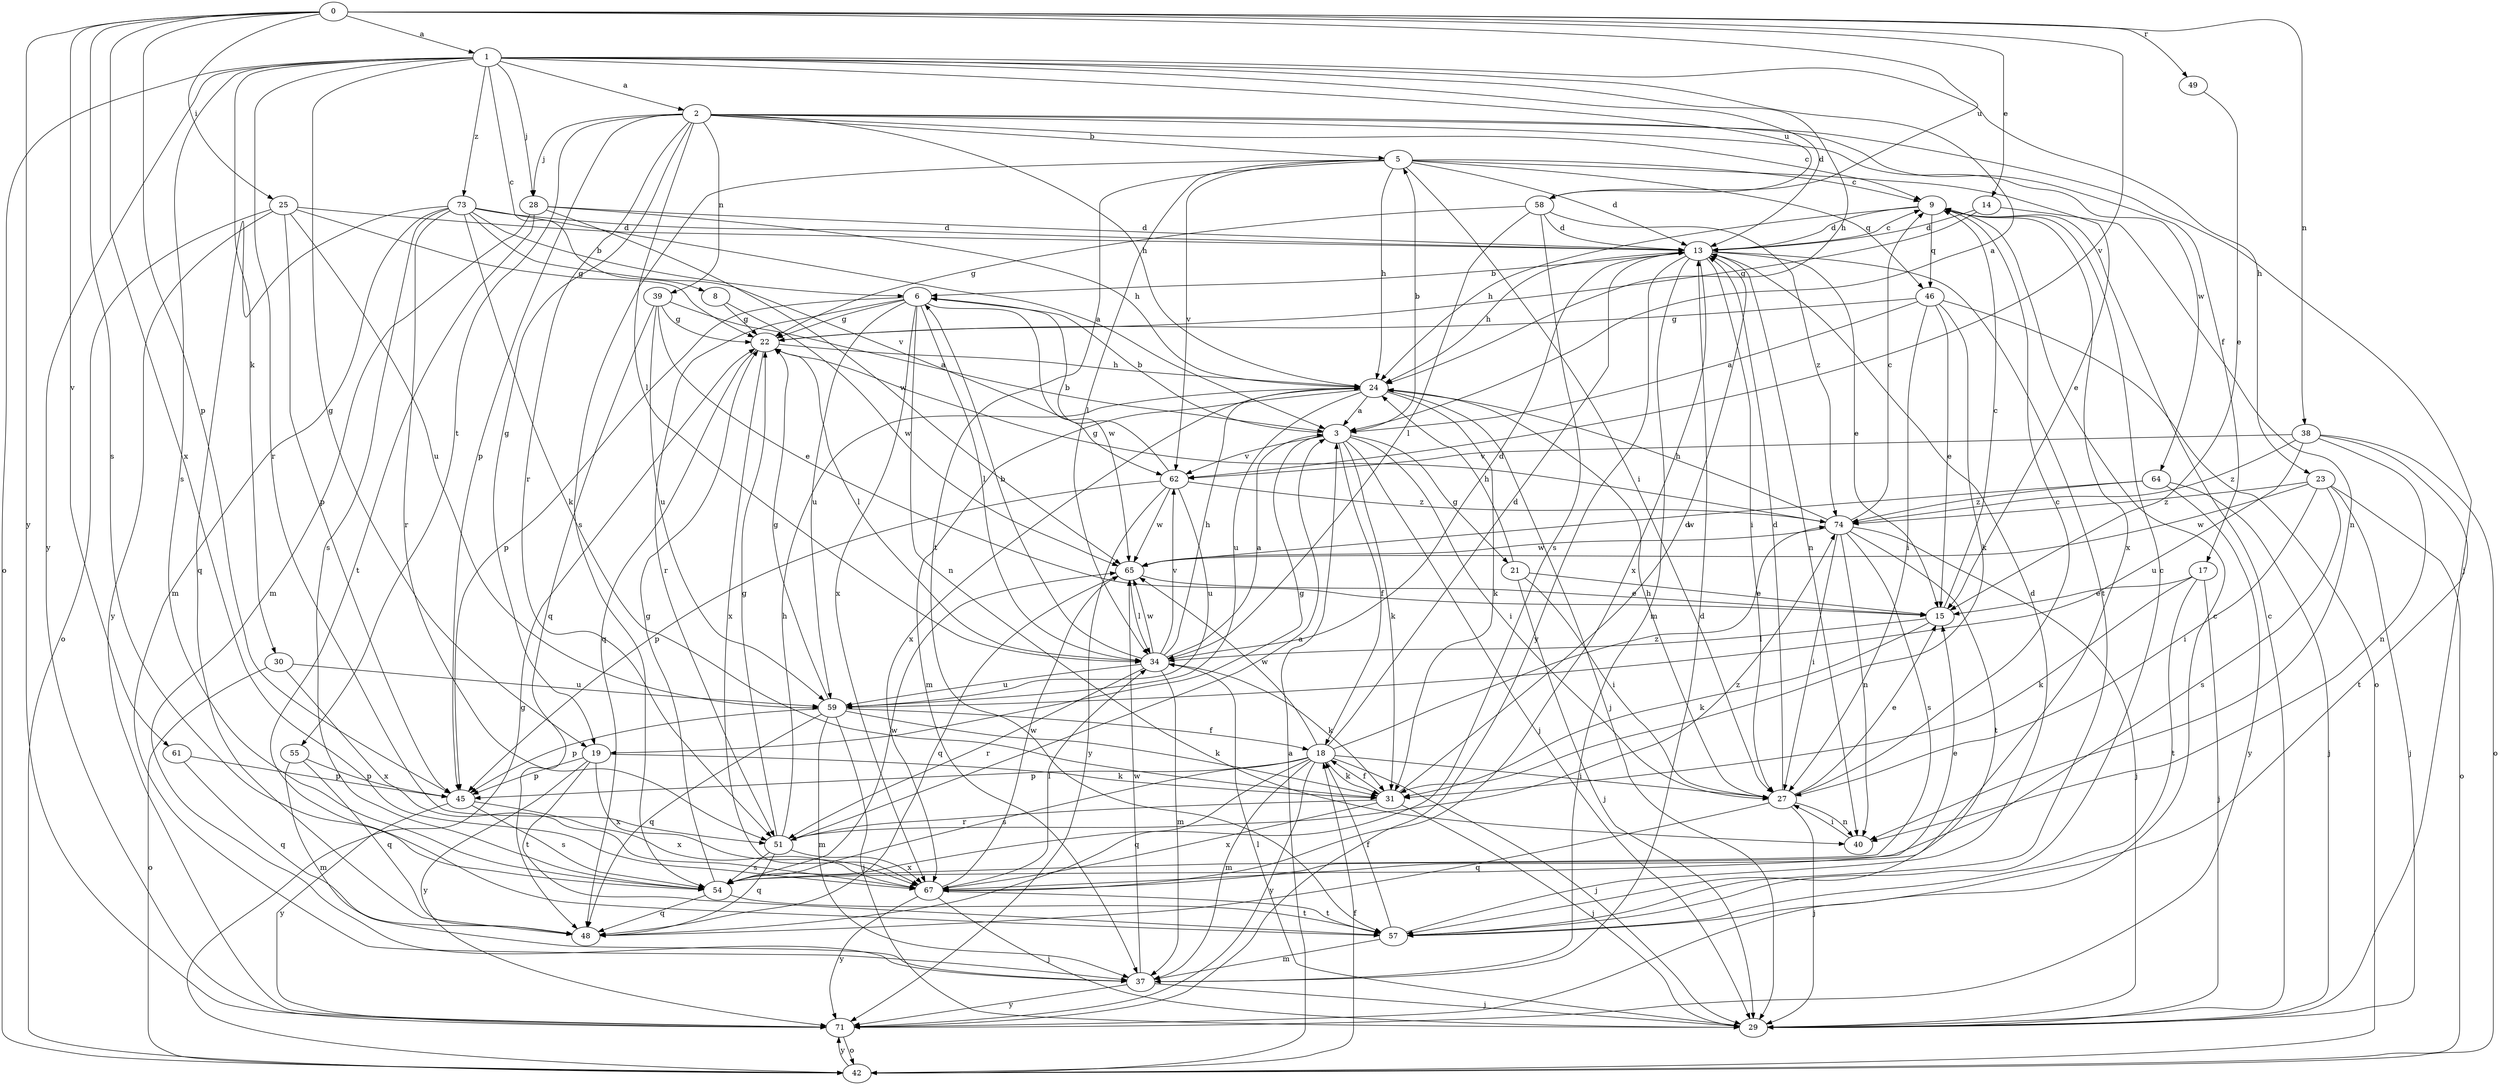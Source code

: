 strict digraph  {
0;
1;
2;
3;
5;
6;
8;
9;
13;
14;
15;
17;
18;
19;
21;
22;
23;
24;
25;
27;
28;
29;
30;
31;
34;
37;
38;
39;
40;
42;
45;
46;
48;
49;
51;
54;
55;
57;
58;
59;
61;
62;
64;
65;
67;
71;
73;
74;
0 -> 1  [label=a];
0 -> 14  [label=e];
0 -> 25  [label=i];
0 -> 38  [label=n];
0 -> 45  [label=p];
0 -> 49  [label=r];
0 -> 54  [label=s];
0 -> 58  [label=u];
0 -> 61  [label=v];
0 -> 62  [label=v];
0 -> 67  [label=x];
0 -> 71  [label=y];
1 -> 2  [label=a];
1 -> 3  [label=a];
1 -> 8  [label=c];
1 -> 13  [label=d];
1 -> 19  [label=g];
1 -> 23  [label=h];
1 -> 24  [label=h];
1 -> 28  [label=j];
1 -> 30  [label=k];
1 -> 42  [label=o];
1 -> 51  [label=r];
1 -> 54  [label=s];
1 -> 58  [label=u];
1 -> 71  [label=y];
1 -> 73  [label=z];
2 -> 5  [label=b];
2 -> 9  [label=c];
2 -> 17  [label=f];
2 -> 19  [label=g];
2 -> 24  [label=h];
2 -> 28  [label=j];
2 -> 29  [label=j];
2 -> 34  [label=l];
2 -> 39  [label=n];
2 -> 45  [label=p];
2 -> 51  [label=r];
2 -> 55  [label=t];
2 -> 64  [label=w];
3 -> 5  [label=b];
3 -> 6  [label=b];
3 -> 18  [label=f];
3 -> 19  [label=g];
3 -> 21  [label=g];
3 -> 27  [label=i];
3 -> 29  [label=j];
3 -> 31  [label=k];
3 -> 62  [label=v];
5 -> 9  [label=c];
5 -> 13  [label=d];
5 -> 15  [label=e];
5 -> 24  [label=h];
5 -> 27  [label=i];
5 -> 34  [label=l];
5 -> 46  [label=q];
5 -> 54  [label=s];
5 -> 57  [label=t];
5 -> 62  [label=v];
6 -> 22  [label=g];
6 -> 34  [label=l];
6 -> 40  [label=n];
6 -> 45  [label=p];
6 -> 51  [label=r];
6 -> 59  [label=u];
6 -> 65  [label=w];
6 -> 67  [label=x];
8 -> 22  [label=g];
8 -> 65  [label=w];
9 -> 13  [label=d];
9 -> 24  [label=h];
9 -> 46  [label=q];
9 -> 67  [label=x];
13 -> 6  [label=b];
13 -> 9  [label=c];
13 -> 15  [label=e];
13 -> 24  [label=h];
13 -> 27  [label=i];
13 -> 37  [label=m];
13 -> 40  [label=n];
13 -> 57  [label=t];
13 -> 67  [label=x];
13 -> 71  [label=y];
14 -> 13  [label=d];
14 -> 22  [label=g];
14 -> 40  [label=n];
15 -> 9  [label=c];
15 -> 31  [label=k];
15 -> 34  [label=l];
17 -> 15  [label=e];
17 -> 29  [label=j];
17 -> 31  [label=k];
17 -> 57  [label=t];
18 -> 13  [label=d];
18 -> 27  [label=i];
18 -> 29  [label=j];
18 -> 31  [label=k];
18 -> 37  [label=m];
18 -> 45  [label=p];
18 -> 48  [label=q];
18 -> 54  [label=s];
18 -> 65  [label=w];
18 -> 71  [label=y];
18 -> 74  [label=z];
19 -> 31  [label=k];
19 -> 45  [label=p];
19 -> 57  [label=t];
19 -> 67  [label=x];
19 -> 71  [label=y];
21 -> 15  [label=e];
21 -> 24  [label=h];
21 -> 27  [label=i];
21 -> 29  [label=j];
22 -> 24  [label=h];
22 -> 34  [label=l];
22 -> 48  [label=q];
22 -> 67  [label=x];
23 -> 27  [label=i];
23 -> 29  [label=j];
23 -> 42  [label=o];
23 -> 54  [label=s];
23 -> 65  [label=w];
23 -> 74  [label=z];
24 -> 3  [label=a];
24 -> 29  [label=j];
24 -> 31  [label=k];
24 -> 37  [label=m];
24 -> 59  [label=u];
24 -> 67  [label=x];
25 -> 13  [label=d];
25 -> 22  [label=g];
25 -> 42  [label=o];
25 -> 45  [label=p];
25 -> 59  [label=u];
25 -> 71  [label=y];
27 -> 9  [label=c];
27 -> 13  [label=d];
27 -> 15  [label=e];
27 -> 24  [label=h];
27 -> 29  [label=j];
27 -> 40  [label=n];
27 -> 48  [label=q];
28 -> 13  [label=d];
28 -> 24  [label=h];
28 -> 37  [label=m];
28 -> 57  [label=t];
28 -> 65  [label=w];
29 -> 9  [label=c];
29 -> 34  [label=l];
30 -> 42  [label=o];
30 -> 59  [label=u];
30 -> 67  [label=x];
31 -> 13  [label=d];
31 -> 18  [label=f];
31 -> 29  [label=j];
31 -> 51  [label=r];
31 -> 67  [label=x];
34 -> 3  [label=a];
34 -> 6  [label=b];
34 -> 13  [label=d];
34 -> 24  [label=h];
34 -> 31  [label=k];
34 -> 37  [label=m];
34 -> 51  [label=r];
34 -> 59  [label=u];
34 -> 62  [label=v];
34 -> 65  [label=w];
37 -> 13  [label=d];
37 -> 29  [label=j];
37 -> 65  [label=w];
37 -> 71  [label=y];
38 -> 40  [label=n];
38 -> 42  [label=o];
38 -> 57  [label=t];
38 -> 59  [label=u];
38 -> 62  [label=v];
38 -> 74  [label=z];
39 -> 3  [label=a];
39 -> 15  [label=e];
39 -> 22  [label=g];
39 -> 48  [label=q];
39 -> 59  [label=u];
40 -> 27  [label=i];
42 -> 3  [label=a];
42 -> 18  [label=f];
42 -> 22  [label=g];
42 -> 71  [label=y];
45 -> 54  [label=s];
45 -> 67  [label=x];
45 -> 71  [label=y];
46 -> 3  [label=a];
46 -> 15  [label=e];
46 -> 22  [label=g];
46 -> 27  [label=i];
46 -> 31  [label=k];
46 -> 42  [label=o];
49 -> 15  [label=e];
51 -> 3  [label=a];
51 -> 22  [label=g];
51 -> 24  [label=h];
51 -> 48  [label=q];
51 -> 54  [label=s];
51 -> 67  [label=x];
51 -> 74  [label=z];
54 -> 22  [label=g];
54 -> 48  [label=q];
54 -> 57  [label=t];
54 -> 65  [label=w];
55 -> 37  [label=m];
55 -> 45  [label=p];
55 -> 48  [label=q];
57 -> 9  [label=c];
57 -> 13  [label=d];
57 -> 18  [label=f];
57 -> 37  [label=m];
58 -> 13  [label=d];
58 -> 22  [label=g];
58 -> 34  [label=l];
58 -> 54  [label=s];
58 -> 74  [label=z];
59 -> 18  [label=f];
59 -> 22  [label=g];
59 -> 29  [label=j];
59 -> 31  [label=k];
59 -> 37  [label=m];
59 -> 45  [label=p];
59 -> 48  [label=q];
61 -> 45  [label=p];
61 -> 48  [label=q];
62 -> 6  [label=b];
62 -> 45  [label=p];
62 -> 59  [label=u];
62 -> 65  [label=w];
62 -> 71  [label=y];
62 -> 74  [label=z];
64 -> 29  [label=j];
64 -> 65  [label=w];
64 -> 71  [label=y];
64 -> 74  [label=z];
65 -> 15  [label=e];
65 -> 34  [label=l];
65 -> 48  [label=q];
67 -> 15  [label=e];
67 -> 29  [label=j];
67 -> 34  [label=l];
67 -> 57  [label=t];
67 -> 65  [label=w];
67 -> 71  [label=y];
71 -> 9  [label=c];
71 -> 42  [label=o];
73 -> 3  [label=a];
73 -> 6  [label=b];
73 -> 13  [label=d];
73 -> 31  [label=k];
73 -> 37  [label=m];
73 -> 48  [label=q];
73 -> 51  [label=r];
73 -> 54  [label=s];
73 -> 62  [label=v];
74 -> 9  [label=c];
74 -> 22  [label=g];
74 -> 24  [label=h];
74 -> 27  [label=i];
74 -> 29  [label=j];
74 -> 40  [label=n];
74 -> 54  [label=s];
74 -> 57  [label=t];
74 -> 65  [label=w];
}
